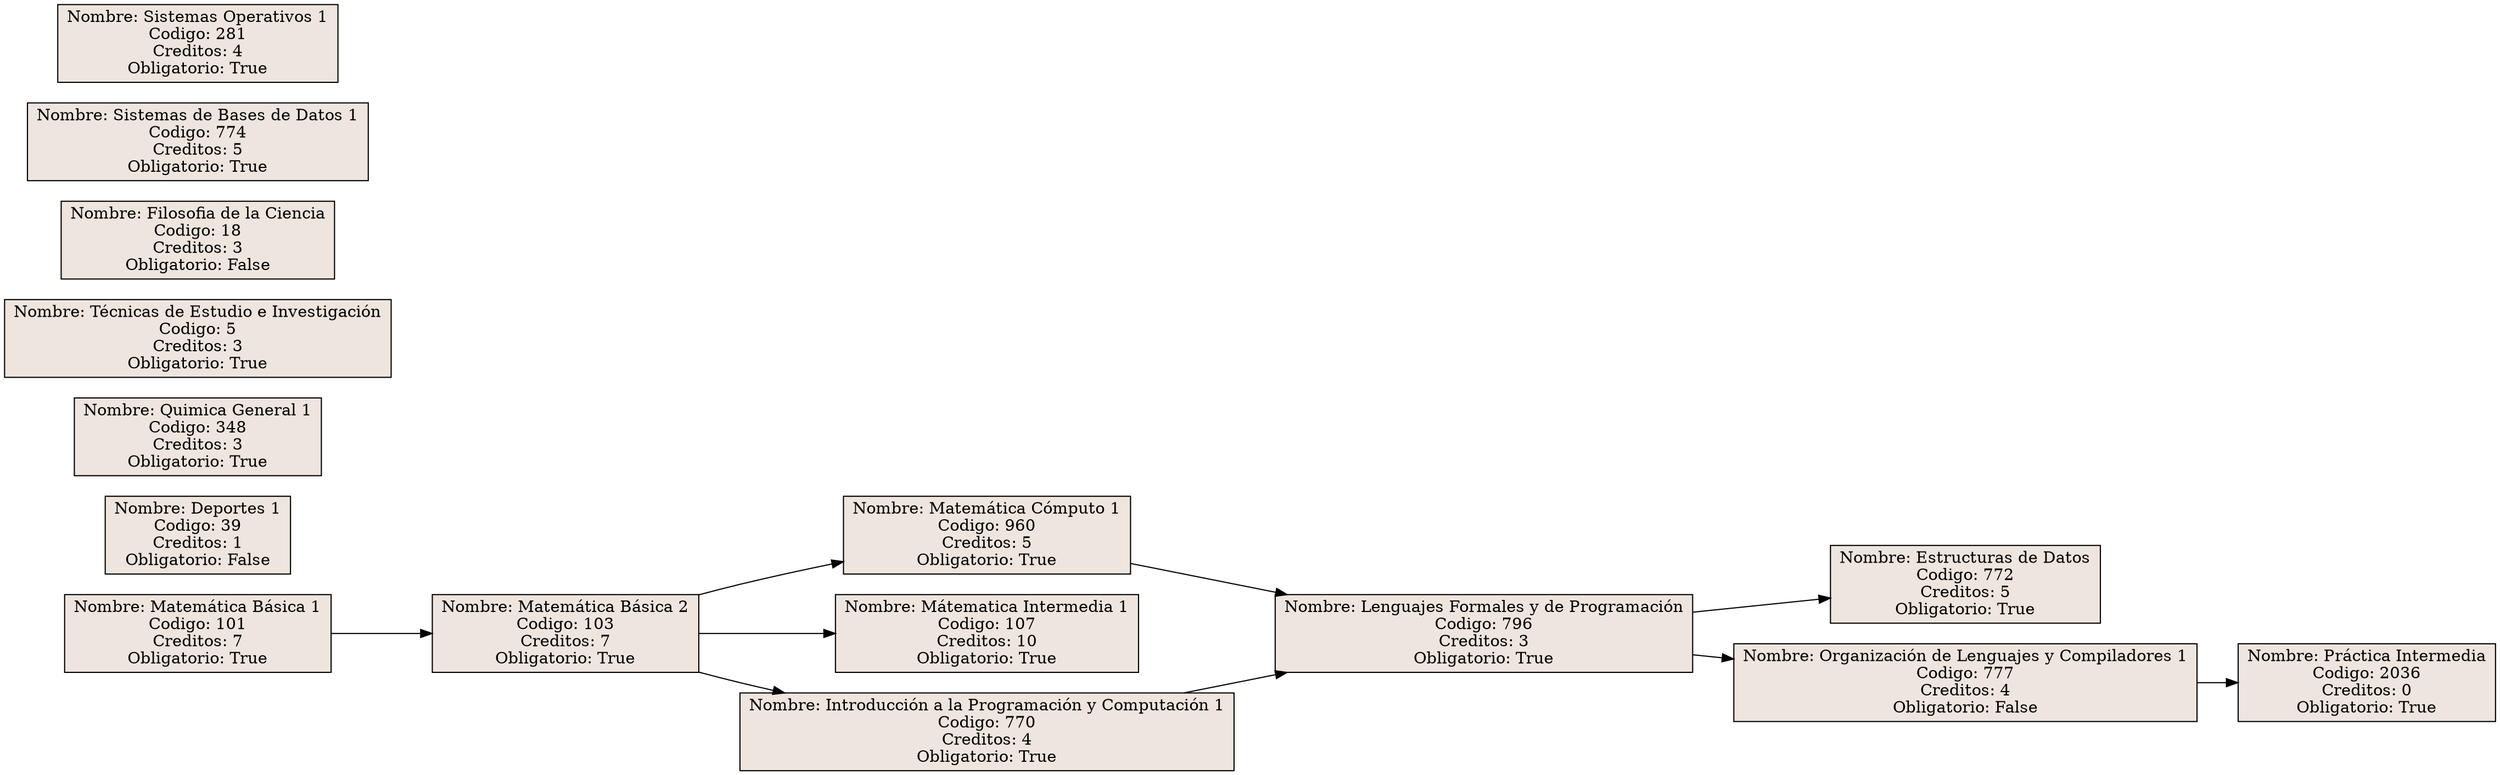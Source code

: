 digraph {
rankdir="LR" 
node[shape = "box", style=filled, fillcolor=seashell2]
n101[label= "Nombre: Matemática Básica 1
Codigo: 101
Creditos: 7
Obligatorio: True"];
n39[label= "Nombre: Deportes 1
Codigo: 39
Creditos: 1
Obligatorio: False"];
n348[label= "Nombre: Quimica General 1
Codigo: 348
Creditos: 3
Obligatorio: True"];
n103[label= "Nombre: Matemática Básica 2
Codigo: 103
Creditos: 7
Obligatorio: True"];
n101->n103
n5[label= "Nombre: Técnicas de Estudio e Investigación
Codigo: 5
Creditos: 3
Obligatorio: True"];
n960[label= "Nombre: Matemática Cómputo 1
Codigo: 960
Creditos: 5
Obligatorio: True"];
n103->n960
n107[label= "Nombre: Mátematica Intermedia 1
Codigo: 107
Creditos: 10
Obligatorio: True"];
n103->n107
n770[label= "Nombre: Introducción a la Programación y Computación 1
Codigo: 770
Creditos: 4
Obligatorio: True"];
n103->n770
n796[label= "Nombre: Lenguajes Formales y de Programación
Codigo: 796
Creditos: 3
Obligatorio: True"];
n770->n796
n960->n796
n772[label= "Nombre: Estructuras de Datos
Codigo: 772
Creditos: 5
Obligatorio: True"];
n796->n772
n777[label= "Nombre: Organización de Lenguajes y Compiladores 1
Codigo: 777
Creditos: 4
Obligatorio: False"];
n796->n777
n18[label= "Nombre: Filosofia de la Ciencia
Codigo: 18
Creditos: 3
Obligatorio: False"];
n774[label= "Nombre: Sistemas de Bases de Datos 1
Codigo: 774
Creditos: 5
Obligatorio: True"];
n281[label= "Nombre: Sistemas Operativos 1
Codigo: 281
Creditos: 4
Obligatorio: True"];
n2036[label= "Nombre: Práctica Intermedia
Codigo: 2036
Creditos: 0
Obligatorio: True"];
n777->n2036
}
